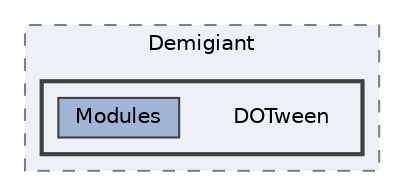 digraph "C:/Users/oscar/OneDrive/Documentos/Unity Projects/Virtual Fruits Portable/Assets/Plugins/Demigiant/DOTween"
{
 // LATEX_PDF_SIZE
  bgcolor="transparent";
  edge [fontname=Helvetica,fontsize=10,labelfontname=Helvetica,labelfontsize=10];
  node [fontname=Helvetica,fontsize=10,shape=box,height=0.2,width=0.4];
  compound=true
  subgraph clusterdir_dade29ada31daceb002b763bd948e7ef {
    graph [ bgcolor="#edf0f7", pencolor="grey50", label="Demigiant", fontname=Helvetica,fontsize=10 style="filled,dashed", URL="dir_dade29ada31daceb002b763bd948e7ef.html",tooltip=""]
  subgraph clusterdir_3c9d81e4da3836aa9d14d9b76889577d {
    graph [ bgcolor="#edf0f7", pencolor="grey25", label="", fontname=Helvetica,fontsize=10 style="filled,bold", URL="dir_3c9d81e4da3836aa9d14d9b76889577d.html",tooltip=""]
    dir_3c9d81e4da3836aa9d14d9b76889577d [shape=plaintext, label="DOTween"];
  dir_a7eed6afadf08d9715e5cfb1f120def7 [label="Modules", fillcolor="#a2b4d6", color="grey25", style="filled", URL="dir_a7eed6afadf08d9715e5cfb1f120def7.html",tooltip=""];
  }
  }
}
